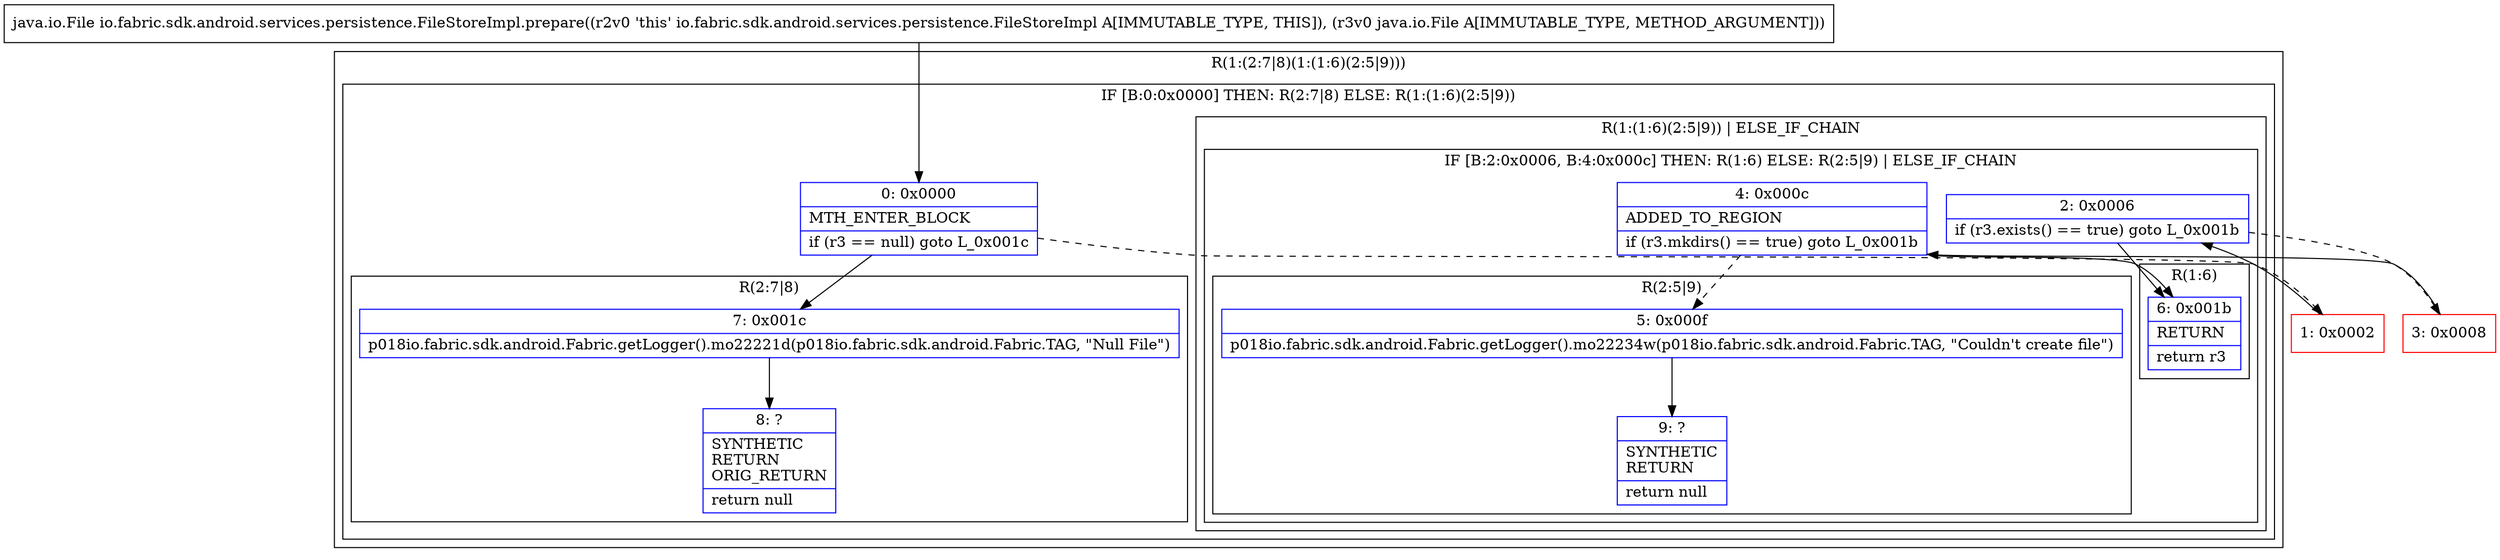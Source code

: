 digraph "CFG forio.fabric.sdk.android.services.persistence.FileStoreImpl.prepare(Ljava\/io\/File;)Ljava\/io\/File;" {
subgraph cluster_Region_1158955878 {
label = "R(1:(2:7|8)(1:(1:6)(2:5|9)))";
node [shape=record,color=blue];
subgraph cluster_IfRegion_1908442389 {
label = "IF [B:0:0x0000] THEN: R(2:7|8) ELSE: R(1:(1:6)(2:5|9))";
node [shape=record,color=blue];
Node_0 [shape=record,label="{0\:\ 0x0000|MTH_ENTER_BLOCK\l|if (r3 == null) goto L_0x001c\l}"];
subgraph cluster_Region_1278903344 {
label = "R(2:7|8)";
node [shape=record,color=blue];
Node_7 [shape=record,label="{7\:\ 0x001c|p018io.fabric.sdk.android.Fabric.getLogger().mo22221d(p018io.fabric.sdk.android.Fabric.TAG, \"Null File\")\l}"];
Node_8 [shape=record,label="{8\:\ ?|SYNTHETIC\lRETURN\lORIG_RETURN\l|return null\l}"];
}
subgraph cluster_Region_1516905843 {
label = "R(1:(1:6)(2:5|9)) | ELSE_IF_CHAIN\l";
node [shape=record,color=blue];
subgraph cluster_IfRegion_1023558187 {
label = "IF [B:2:0x0006, B:4:0x000c] THEN: R(1:6) ELSE: R(2:5|9) | ELSE_IF_CHAIN\l";
node [shape=record,color=blue];
Node_2 [shape=record,label="{2\:\ 0x0006|if (r3.exists() == true) goto L_0x001b\l}"];
Node_4 [shape=record,label="{4\:\ 0x000c|ADDED_TO_REGION\l|if (r3.mkdirs() == true) goto L_0x001b\l}"];
subgraph cluster_Region_1218416819 {
label = "R(1:6)";
node [shape=record,color=blue];
Node_6 [shape=record,label="{6\:\ 0x001b|RETURN\l|return r3\l}"];
}
subgraph cluster_Region_1344050836 {
label = "R(2:5|9)";
node [shape=record,color=blue];
Node_5 [shape=record,label="{5\:\ 0x000f|p018io.fabric.sdk.android.Fabric.getLogger().mo22234w(p018io.fabric.sdk.android.Fabric.TAG, \"Couldn't create file\")\l}"];
Node_9 [shape=record,label="{9\:\ ?|SYNTHETIC\lRETURN\l|return null\l}"];
}
}
}
}
}
Node_1 [shape=record,color=red,label="{1\:\ 0x0002}"];
Node_3 [shape=record,color=red,label="{3\:\ 0x0008}"];
MethodNode[shape=record,label="{java.io.File io.fabric.sdk.android.services.persistence.FileStoreImpl.prepare((r2v0 'this' io.fabric.sdk.android.services.persistence.FileStoreImpl A[IMMUTABLE_TYPE, THIS]), (r3v0 java.io.File A[IMMUTABLE_TYPE, METHOD_ARGUMENT])) }"];
MethodNode -> Node_0;
Node_0 -> Node_1[style=dashed];
Node_0 -> Node_7;
Node_7 -> Node_8;
Node_2 -> Node_3[style=dashed];
Node_2 -> Node_6;
Node_4 -> Node_5[style=dashed];
Node_4 -> Node_6;
Node_5 -> Node_9;
Node_1 -> Node_2;
Node_3 -> Node_4;
}

